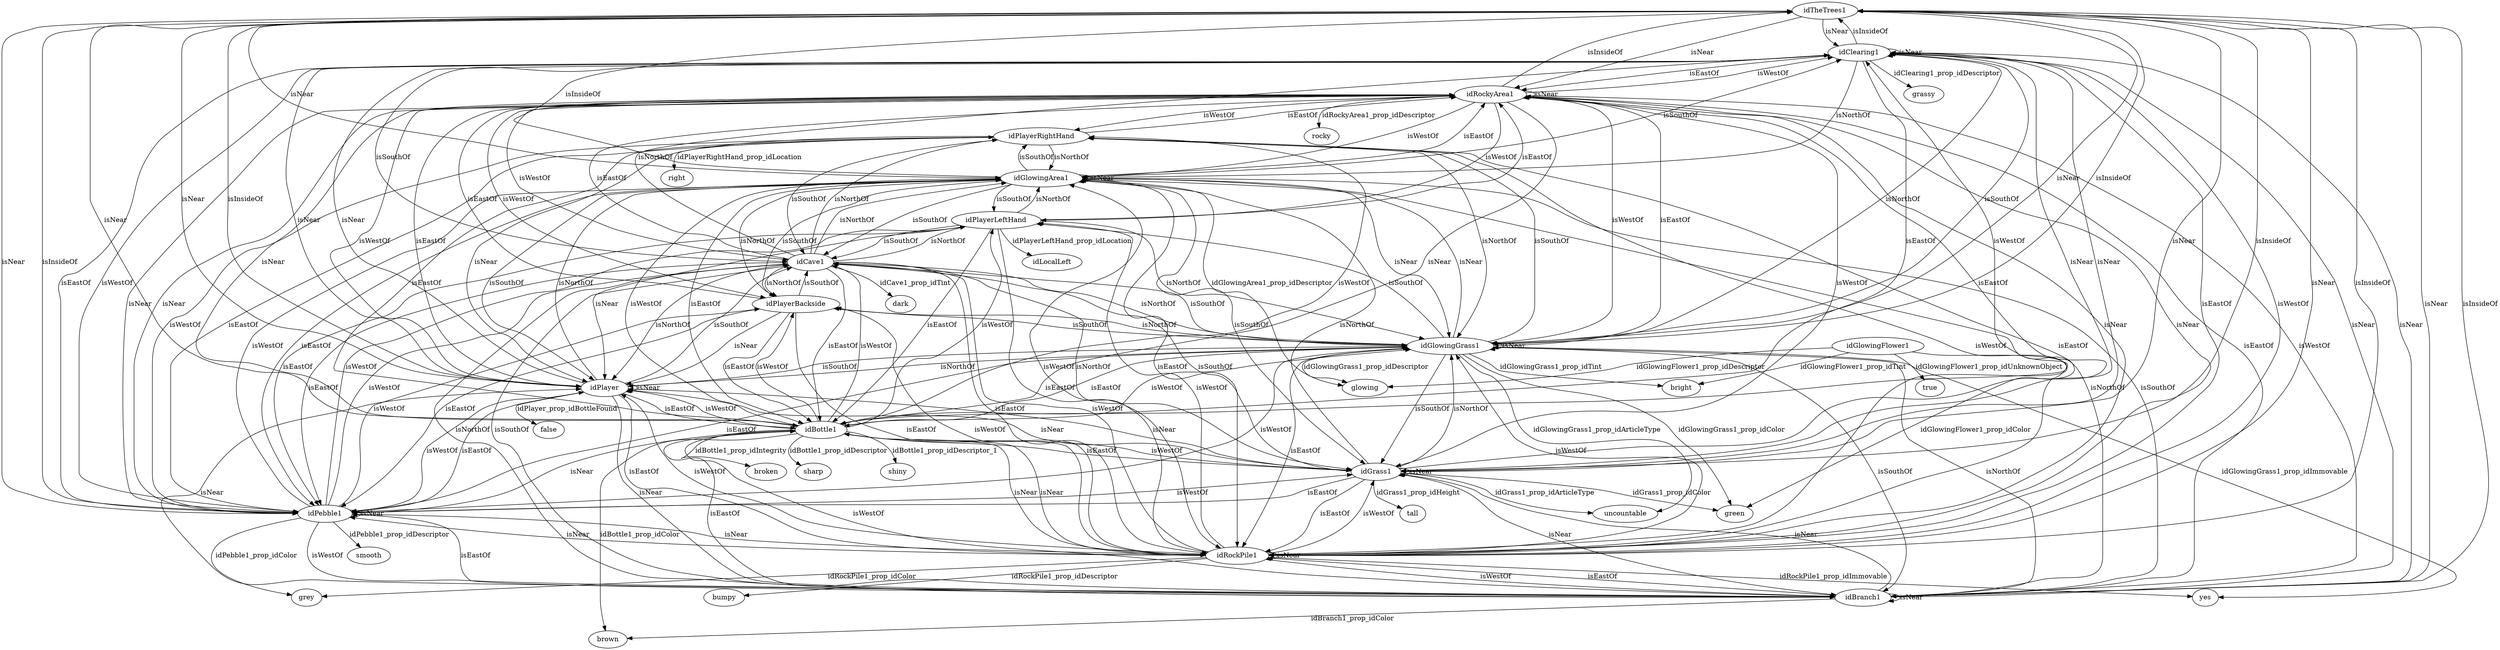 digraph  {
idTheTrees1 [node_type=entity_node];
idClearing1 [node_type=entity_node];
idRockyArea1 [node_type=entity_node];
idGlowingArea1 [node_type=entity_node];
idPlayer [node_type=entity_node];
idGrass1 [node_type=entity_node];
idBranch1 [node_type=entity_node];
idRockPile1 [node_type=entity_node];
idPebble1 [node_type=entity_node];
idBottle1 [node_type=entity_node];
idGlowingGrass1 [node_type=entity_node];
idPlayerBackside [node_type=entity_node];
idCave1 [node_type=entity_node];
tall [node_type=property_node];
green [node_type=property_node];
uncountable [node_type=property_node];
bright [node_type=property_node];
glowing [node_type=property_node];
yes [node_type=property_node];
idPlayerLeftHand [node_type=entity_node];
idPlayerRightHand [node_type=entity_node];
brown [node_type=property_node];
grey [node_type=property_node];
bumpy [node_type=property_node];
smooth [node_type=property_node];
idGlowingFlower1 [node_type=entity_node];
true [node_type=property_node];
grassy [node_type=property_node];
rocky [node_type=property_node];
dark [node_type=property_node];
false [node_type=property_node];
idLocalLeft [node_type=property_node];
right [node_type=property_node];
broken [node_type=property_node];
sharp [node_type=property_node];
shiny [node_type=property_node];
idTheTrees1 -> idClearing1  [edge_type=relationship, label=isNear];
idTheTrees1 -> idRockyArea1  [edge_type=relationship, label=isNear];
idTheTrees1 -> idGlowingArea1  [edge_type=relationship, label=isNear];
idTheTrees1 -> idPlayer  [edge_type=relationship, label=isNear];
idTheTrees1 -> idGrass1  [edge_type=relationship, label=isNear];
idTheTrees1 -> idBranch1  [edge_type=relationship, label=isNear];
idTheTrees1 -> idRockPile1  [edge_type=relationship, label=isNear];
idTheTrees1 -> idPebble1  [edge_type=relationship, label=isNear];
idTheTrees1 -> idBottle1  [edge_type=relationship, label=isNear];
idTheTrees1 -> idGlowingGrass1  [edge_type=relationship, label=isNear];
idClearing1 -> grassy  [edge_type=property, label=idClearing1_prop_idDescriptor];
idClearing1 -> idPlayer  [edge_type=relationship, label=isNear];
idClearing1 -> idGrass1  [edge_type=relationship, label=isNear];
idClearing1 -> idBranch1  [edge_type=relationship, label=isNear];
idClearing1 -> idTheTrees1  [edge_type=relationship, label=isInsideOf];
idClearing1 -> idClearing1  [edge_type=relationship, label=isNear];
idClearing1 -> idRockyArea1  [edge_type=relationship, label=isEastOf];
idClearing1 -> idGlowingArea1  [edge_type=relationship, label=isNorthOf];
idClearing1 -> idRockPile1  [edge_type=relationship, label=isEastOf];
idClearing1 -> idPebble1  [edge_type=relationship, label=isEastOf];
idClearing1 -> idGlowingGrass1  [edge_type=relationship, label=isNorthOf];
idClearing1 -> idCave1  [edge_type=relationship, label=isSouthOf];
idClearing1 -> idBottle1  [edge_type=relationship, label=isEastOf];
idRockyArea1 -> rocky  [edge_type=property, label=idRockyArea1_prop_idDescriptor];
idRockyArea1 -> idRockPile1  [edge_type=relationship, label=isNear];
idRockyArea1 -> idPebble1  [edge_type=relationship, label=isNear];
idRockyArea1 -> idTheTrees1  [edge_type=relationship, label=isInsideOf];
idRockyArea1 -> idBottle1  [edge_type=relationship, label=isNear];
idRockyArea1 -> idClearing1  [edge_type=relationship, label=isWestOf];
idRockyArea1 -> idRockyArea1  [edge_type=relationship, label=isNear];
idRockyArea1 -> idGlowingArea1  [edge_type=relationship, label=isWestOf];
idRockyArea1 -> idPlayer  [edge_type=relationship, label=isWestOf];
idRockyArea1 -> idGrass1  [edge_type=relationship, label=isWestOf];
idRockyArea1 -> idBranch1  [edge_type=relationship, label=isWestOf];
idRockyArea1 -> idGlowingGrass1  [edge_type=relationship, label=isWestOf];
idRockyArea1 -> idCave1  [edge_type=relationship, label=isWestOf];
idRockyArea1 -> idPlayerBackside  [edge_type=relationship, label=isWestOf];
idRockyArea1 -> idPlayerLeftHand  [edge_type=relationship, label=isWestOf];
idRockyArea1 -> idPlayerRightHand  [edge_type=relationship, label=isWestOf];
idGlowingArea1 -> glowing  [edge_type=property, label=idGlowingArea1_prop_idDescriptor];
idGlowingArea1 -> idGlowingGrass1  [edge_type=relationship, label=isNear];
idGlowingArea1 -> idTheTrees1  [edge_type=relationship, label=isInsideOf];
idGlowingArea1 -> idClearing1  [edge_type=relationship, label=isSouthOf];
idGlowingArea1 -> idRockyArea1  [edge_type=relationship, label=isEastOf];
idGlowingArea1 -> idGlowingArea1  [edge_type=relationship, label=isNear];
idGlowingArea1 -> idPlayer  [edge_type=relationship, label=isSouthOf];
idGlowingArea1 -> idGrass1  [edge_type=relationship, label=isSouthOf];
idGlowingArea1 -> idBranch1  [edge_type=relationship, label=isSouthOf];
idGlowingArea1 -> idRockPile1  [edge_type=relationship, label=isEastOf];
idGlowingArea1 -> idPebble1  [edge_type=relationship, label=isEastOf];
idGlowingArea1 -> idCave1  [edge_type=relationship, label=isSouthOf];
idGlowingArea1 -> idBottle1  [edge_type=relationship, label=isEastOf];
idGlowingArea1 -> idPlayerBackside  [edge_type=relationship, label=isSouthOf];
idGlowingArea1 -> idPlayerLeftHand  [edge_type=relationship, label=isSouthOf];
idGlowingArea1 -> idPlayerRightHand  [edge_type=relationship, label=isSouthOf];
idPlayer -> false  [edge_type=property, label=idPlayer_prop_idBottleFound];
idPlayer -> idClearing1  [edge_type=relationship, label=isNear];
idPlayer -> idTheTrees1  [edge_type=relationship, label=isInsideOf];
idPlayer -> idPlayer  [edge_type=relationship, label=isNear];
idPlayer -> idGrass1  [edge_type=relationship, label=isNear];
idPlayer -> idBranch1  [edge_type=relationship, label=isNear];
idPlayer -> idGlowingArea1  [edge_type=relationship, label=isNorthOf];
idPlayer -> idGlowingGrass1  [edge_type=relationship, label=isNorthOf];
idPlayer -> idCave1  [edge_type=relationship, label=isSouthOf];
idPlayer -> idRockyArea1  [edge_type=relationship, label=isEastOf];
idPlayer -> idBottle1  [edge_type=relationship, label=isEastOf];
idPlayer -> idPebble1  [edge_type=relationship, label=isEastOf];
idPlayer -> idRockPile1  [edge_type=relationship, label=isEastOf];
idGrass1 -> tall  [edge_type=property, label=idGrass1_prop_idHeight];
idGrass1 -> green  [edge_type=property, label=idGrass1_prop_idColor];
idGrass1 -> uncountable  [edge_type=property, label=idGrass1_prop_idArticleType];
idGrass1 -> idClearing1  [edge_type=relationship, label=isNear];
idGrass1 -> idTheTrees1  [edge_type=relationship, label=isInsideOf];
idGrass1 -> idPlayer  [edge_type=relationship, label=isNear];
idGrass1 -> idGrass1  [edge_type=relationship, label=isNear];
idGrass1 -> idBranch1  [edge_type=relationship, label=isNear];
idGrass1 -> idGlowingArea1  [edge_type=relationship, label=isNorthOf];
idGrass1 -> idGlowingGrass1  [edge_type=relationship, label=isNorthOf];
idGrass1 -> idCave1  [edge_type=relationship, label=isSouthOf];
idGrass1 -> idRockyArea1  [edge_type=relationship, label=isEastOf];
idGrass1 -> idBottle1  [edge_type=relationship, label=isEastOf];
idGrass1 -> idPebble1  [edge_type=relationship, label=isEastOf];
idGrass1 -> idRockPile1  [edge_type=relationship, label=isEastOf];
idBranch1 -> brown  [edge_type=property, label=idBranch1_prop_idColor];
idBranch1 -> idClearing1  [edge_type=relationship, label=isNear];
idBranch1 -> idTheTrees1  [edge_type=relationship, label=isInsideOf];
idBranch1 -> idPlayer  [edge_type=relationship, label=isNear];
idBranch1 -> idGrass1  [edge_type=relationship, label=isNear];
idBranch1 -> idBranch1  [edge_type=relationship, label=isNear];
idBranch1 -> idGlowingArea1  [edge_type=relationship, label=isNorthOf];
idBranch1 -> idGlowingGrass1  [edge_type=relationship, label=isNorthOf];
idBranch1 -> idCave1  [edge_type=relationship, label=isSouthOf];
idBranch1 -> idRockyArea1  [edge_type=relationship, label=isEastOf];
idBranch1 -> idBottle1  [edge_type=relationship, label=isEastOf];
idBranch1 -> idPebble1  [edge_type=relationship, label=isEastOf];
idBranch1 -> idRockPile1  [edge_type=relationship, label=isEastOf];
idRockPile1 -> grey  [edge_type=property, label=idRockPile1_prop_idColor];
idRockPile1 -> bumpy  [edge_type=property, label=idRockPile1_prop_idDescriptor];
idRockPile1 -> yes  [edge_type=property, label=idRockPile1_prop_idImmovable];
idRockPile1 -> idRockyArea1  [edge_type=relationship, label=isNear];
idRockPile1 -> idBottle1  [edge_type=relationship, label=isNear];
idRockPile1 -> idTheTrees1  [edge_type=relationship, label=isInsideOf];
idRockPile1 -> idRockPile1  [edge_type=relationship, label=isNear];
idRockPile1 -> idPebble1  [edge_type=relationship, label=isNear];
idRockPile1 -> idGlowingArea1  [edge_type=relationship, label=isWestOf];
idRockPile1 -> idGlowingGrass1  [edge_type=relationship, label=isWestOf];
idRockPile1 -> idCave1  [edge_type=relationship, label=isWestOf];
idRockPile1 -> idClearing1  [edge_type=relationship, label=isWestOf];
idRockPile1 -> idBranch1  [edge_type=relationship, label=isWestOf];
idRockPile1 -> idGrass1  [edge_type=relationship, label=isWestOf];
idRockPile1 -> idPlayer  [edge_type=relationship, label=isWestOf];
idRockPile1 -> idPlayerBackside  [edge_type=relationship, label=isWestOf];
idRockPile1 -> idPlayerLeftHand  [edge_type=relationship, label=isWestOf];
idRockPile1 -> idPlayerRightHand  [edge_type=relationship, label=isWestOf];
idPebble1 -> grey  [edge_type=property, label=idPebble1_prop_idColor];
idPebble1 -> smooth  [edge_type=property, label=idPebble1_prop_idDescriptor];
idPebble1 -> idRockyArea1  [edge_type=relationship, label=isNear];
idPebble1 -> idTheTrees1  [edge_type=relationship, label=isInsideOf];
idPebble1 -> idRockPile1  [edge_type=relationship, label=isNear];
idPebble1 -> idPebble1  [edge_type=relationship, label=isNear];
idPebble1 -> idGlowingArea1  [edge_type=relationship, label=isWestOf];
idPebble1 -> idGlowingGrass1  [edge_type=relationship, label=isWestOf];
idPebble1 -> idCave1  [edge_type=relationship, label=isWestOf];
idPebble1 -> idClearing1  [edge_type=relationship, label=isWestOf];
idPebble1 -> idBranch1  [edge_type=relationship, label=isWestOf];
idPebble1 -> idGrass1  [edge_type=relationship, label=isWestOf];
idPebble1 -> idPlayer  [edge_type=relationship, label=isWestOf];
idPebble1 -> idPlayerBackside  [edge_type=relationship, label=isWestOf];
idPebble1 -> idPlayerLeftHand  [edge_type=relationship, label=isWestOf];
idPebble1 -> idPlayerRightHand  [edge_type=relationship, label=isWestOf];
idBottle1 -> brown  [edge_type=property, label=idBottle1_prop_idColor];
idBottle1 -> broken  [edge_type=property, label=idBottle1_prop_idIntegrity];
idBottle1 -> sharp  [edge_type=property, label=idBottle1_prop_idDescriptor];
idBottle1 -> shiny  [edge_type=property, label=idBottle1_prop_idDescriptor_1];
idBottle1 -> idRockPile1  [edge_type=relationship, label=isNear];
idBottle1 -> idRockyArea1  [edge_type=relationship, label=isNear];
idBottle1 -> idPebble1  [edge_type=relationship, label=isNear];
idBottle1 -> idGlowingArea1  [edge_type=relationship, label=isWestOf];
idBottle1 -> idGlowingGrass1  [edge_type=relationship, label=isWestOf];
idBottle1 -> idCave1  [edge_type=relationship, label=isWestOf];
idBottle1 -> idClearing1  [edge_type=relationship, label=isWestOf];
idBottle1 -> idBranch1  [edge_type=relationship, label=isWestOf];
idBottle1 -> idGrass1  [edge_type=relationship, label=isWestOf];
idBottle1 -> idPlayer  [edge_type=relationship, label=isWestOf];
idBottle1 -> idPlayerBackside  [edge_type=relationship, label=isWestOf];
idBottle1 -> idPlayerLeftHand  [edge_type=relationship, label=isWestOf];
idBottle1 -> idPlayerRightHand  [edge_type=relationship, label=isWestOf];
idGlowingGrass1 -> green  [edge_type=property, label=idGlowingGrass1_prop_idColor];
idGlowingGrass1 -> bright  [edge_type=property, label=idGlowingGrass1_prop_idTint];
idGlowingGrass1 -> glowing  [edge_type=property, label=idGlowingGrass1_prop_idDescriptor];
idGlowingGrass1 -> uncountable  [edge_type=property, label=idGlowingGrass1_prop_idArticleType];
idGlowingGrass1 -> yes  [edge_type=property, label=idGlowingGrass1_prop_idImmovable];
idGlowingGrass1 -> idGlowingArea1  [edge_type=relationship, label=isNear];
idGlowingGrass1 -> idTheTrees1  [edge_type=relationship, label=isInsideOf];
idGlowingGrass1 -> idGlowingGrass1  [edge_type=relationship, label=isNear];
idGlowingGrass1 -> idClearing1  [edge_type=relationship, label=isSouthOf];
idGlowingGrass1 -> idCave1  [edge_type=relationship, label=isSouthOf];
idGlowingGrass1 -> idRockyArea1  [edge_type=relationship, label=isEastOf];
idGlowingGrass1 -> idBottle1  [edge_type=relationship, label=isEastOf];
idGlowingGrass1 -> idBranch1  [edge_type=relationship, label=isSouthOf];
idGlowingGrass1 -> idGrass1  [edge_type=relationship, label=isSouthOf];
idGlowingGrass1 -> idPebble1  [edge_type=relationship, label=isEastOf];
idGlowingGrass1 -> idPlayer  [edge_type=relationship, label=isSouthOf];
idGlowingGrass1 -> idPlayerBackside  [edge_type=relationship, label=isSouthOf];
idGlowingGrass1 -> idPlayerLeftHand  [edge_type=relationship, label=isSouthOf];
idGlowingGrass1 -> idPlayerRightHand  [edge_type=relationship, label=isSouthOf];
idGlowingGrass1 -> idRockPile1  [edge_type=relationship, label=isEastOf];
idPlayerBackside -> idPlayer  [edge_type=relationship, label=isNear];
idPlayerBackside -> idGlowingArea1  [edge_type=relationship, label=isNorthOf];
idPlayerBackside -> idGlowingGrass1  [edge_type=relationship, label=isNorthOf];
idPlayerBackside -> idCave1  [edge_type=relationship, label=isSouthOf];
idPlayerBackside -> idRockyArea1  [edge_type=relationship, label=isEastOf];
idPlayerBackside -> idBottle1  [edge_type=relationship, label=isEastOf];
idPlayerBackside -> idPebble1  [edge_type=relationship, label=isEastOf];
idPlayerBackside -> idRockPile1  [edge_type=relationship, label=isEastOf];
idCave1 -> dark  [edge_type=property, label=idCave1_prop_idTint];
idCave1 -> idClearing1  [edge_type=relationship, label=isNorthOf];
idCave1 -> idGlowingArea1  [edge_type=relationship, label=isNorthOf];
idCave1 -> idRockyArea1  [edge_type=relationship, label=isEastOf];
idCave1 -> idBottle1  [edge_type=relationship, label=isEastOf];
idCave1 -> idBranch1  [edge_type=relationship, label=isNorthOf];
idCave1 -> idGlowingGrass1  [edge_type=relationship, label=isNorthOf];
idCave1 -> idGrass1  [edge_type=relationship, label=isNorthOf];
idCave1 -> idPebble1  [edge_type=relationship, label=isEastOf];
idCave1 -> idPlayer  [edge_type=relationship, label=isNorthOf];
idCave1 -> idPlayerBackside  [edge_type=relationship, label=isNorthOf];
idCave1 -> idPlayerLeftHand  [edge_type=relationship, label=isNorthOf];
idCave1 -> idPlayerRightHand  [edge_type=relationship, label=isNorthOf];
idCave1 -> idRockPile1  [edge_type=relationship, label=isEastOf];
idPlayerLeftHand -> idLocalLeft  [edge_type=property, label=idPlayerLeftHand_prop_idLocation];
idPlayerLeftHand -> idPlayer  [edge_type=relationship, label=isNear];
idPlayerLeftHand -> idGlowingArea1  [edge_type=relationship, label=isNorthOf];
idPlayerLeftHand -> idGlowingGrass1  [edge_type=relationship, label=isNorthOf];
idPlayerLeftHand -> idCave1  [edge_type=relationship, label=isSouthOf];
idPlayerLeftHand -> idRockyArea1  [edge_type=relationship, label=isEastOf];
idPlayerLeftHand -> idBottle1  [edge_type=relationship, label=isEastOf];
idPlayerLeftHand -> idPebble1  [edge_type=relationship, label=isEastOf];
idPlayerLeftHand -> idRockPile1  [edge_type=relationship, label=isEastOf];
idPlayerRightHand -> right  [edge_type=property, label=idPlayerRightHand_prop_idLocation];
idPlayerRightHand -> idPlayer  [edge_type=relationship, label=isNear];
idPlayerRightHand -> idGlowingArea1  [edge_type=relationship, label=isNorthOf];
idPlayerRightHand -> idGlowingGrass1  [edge_type=relationship, label=isNorthOf];
idPlayerRightHand -> idCave1  [edge_type=relationship, label=isSouthOf];
idPlayerRightHand -> idRockyArea1  [edge_type=relationship, label=isEastOf];
idPlayerRightHand -> idBottle1  [edge_type=relationship, label=isEastOf];
idPlayerRightHand -> idPebble1  [edge_type=relationship, label=isEastOf];
idPlayerRightHand -> idRockPile1  [edge_type=relationship, label=isEastOf];
idGlowingFlower1 -> green  [edge_type=property, label=idGlowingFlower1_prop_idColor];
idGlowingFlower1 -> bright  [edge_type=property, label=idGlowingFlower1_prop_idTint];
idGlowingFlower1 -> glowing  [edge_type=property, label=idGlowingFlower1_prop_idDescriptor];
idGlowingFlower1 -> true  [edge_type=property, label=idGlowingFlower1_prop_idUnknownObject];
}
